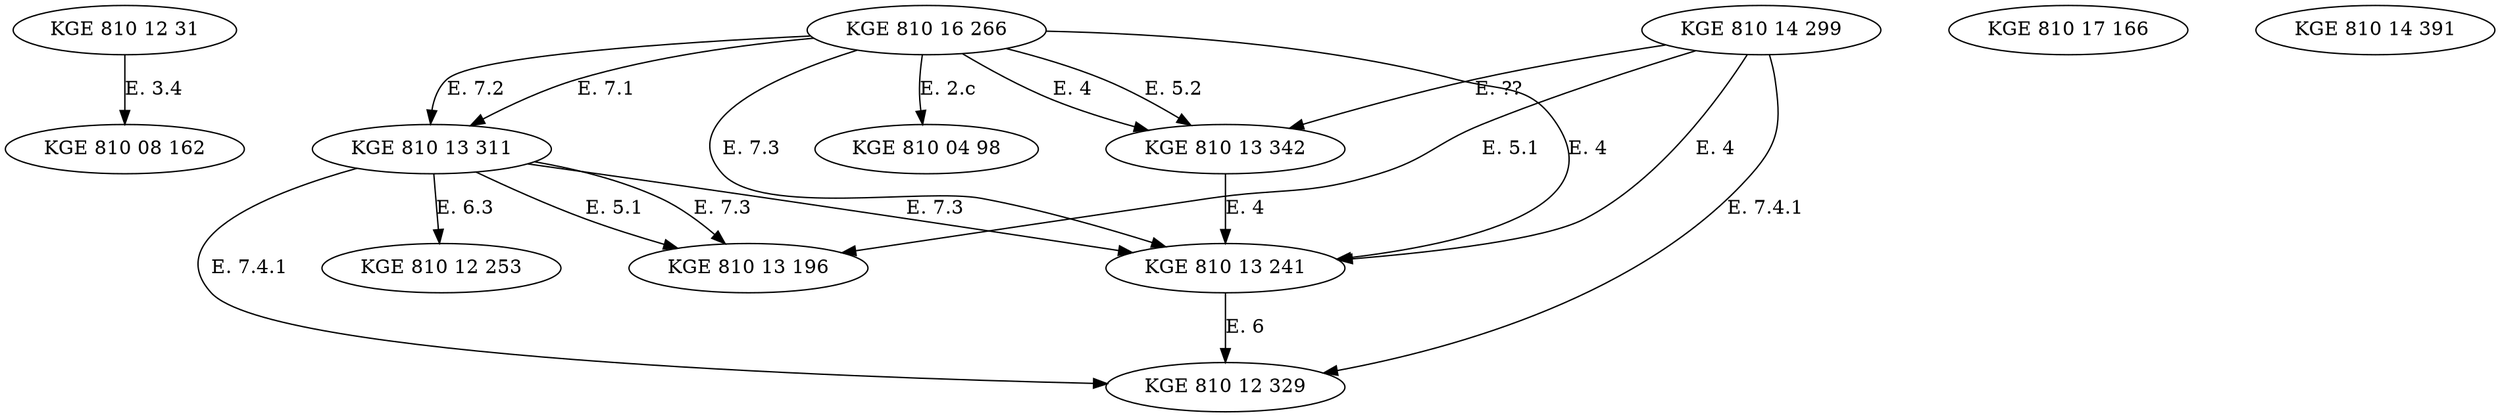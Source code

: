 digraph Beziehungen {
   nodesep=0.7


  /* 14. November 2012 */
   /* -- Note Beginn */ 
   /* !! Erwägung 3.2 betreffend aufsichtrechtlicher Anzeige */
   /* Die Zuständigkeit des SPD zum Erlass der angefochtenen Verfügung ergebe sich aufgrund des gesetzlichen Auftrags, */
   /* wonach der SPD zu überprüfen habe, ob im konkreten Fall ein Anspruch auf spezielle Förderung an einer Privat- */ 
   /* schule bestehe sowie aufgrund des Umstandes, dass das AVS ohne positiven Antrag des SPD  oder des KJPD keine  */
   /* Bewilligung aussprechen könne. */
   /* -- Note Ende */ 
   "KGE 810 12 31" -> "KGE 810 08 162"  [label="E. 3.4"]   /* in E. 3.4.2 */
   
   /* 13. November 2013 */ 
   "KGE 810 13 196"

   /* 08. Januar 2014*/
   /* -- Note Beginn */ 
   /* !! Erwägung 3.2 betreffend aufsichtrechtlicher Anzeige */
   /* Legal-Definition von Behindert(er) */
   /* -- Note Ende */ 
   "KGE 810 13 241" -> "KGE 810 12 329" [label="E. 6"] /* in E. 8.3 */

   /* 07. Mai 2014 */ 
   "KGE 810 13 342" -> "KGE 810 13 241" [label="E. 4"] /* in E. 5.0 */
 
   /* 19. März 2014 */
   /* -- Note Beginn */ 
   /* !! Erwägung 3.2 betreffend aufsichtrechtlicher Anzeige */
   /* Es wird von keiner Stelle bestritten, dass die öffentliche Schule nicht geeignet ist %/
   /* Jedoch gibt es anscheined nur eine Empfehlung des SPD */
   /* -- Note Ende */ 
   "KGE 810 13 311" -> "KGE 810 13 196" [label="E. 7.3"] /* in E. 5.4 */
   "KGE 810 13 311" -> "KGE 810 12 253" [label="E. 6.3"] /* in E. 7.1 */
   "KGE 810 13 311" -> "KGE 810 13 241" [label="E. 7.3"] /* in E. 7.2 */
   "KGE 810 13 311" -> "KGE 810 13 196" [label="E. 5.1"] /* in E. 7.3 */
   "KGE 810 13 311" -> "KGE 810 12 329" [label="E. 7.4.1"] /* in E. 7.3 */

   /* 17. Mai 2017 */
   "KGE 810 16 266" -> "KGE 810 13 342" [label="E. 4"]
   "KGE 810 16 266" -> "KGE 810 13 241" [label="E. 4"]
   "KGE 810 16 266" -> "KGE 810 13 342" [label="E. 5.2"]
   "KGE 810 16 266" -> "KGE 810 04 98" [label="E. 2.c"]
   "KGE 810 16 266" -> "KGE 810 13 311" [label="E. 7.1"]
   "KGE 810 16 266" -> "KGE 810 13 311" [label="E. 7.2"]
   "KGE 810 16 266" -> "KGE 810 13 241" [label="E. 7.3"]


   /* 25. Oktober 2017 */
   "KGE 810 17 166" 

   "KGE 810 14 299" -> "KGE 810 13 241" [label="E. 4"]
   "KGE 810 14 299" -> "KGE 810 13 342" [label="E. ??"]
   "KGE 810 14 299" -> "KGE 810 13 196" [label="E. 5.1"]
   "KGE 810 14 299" -> "KGE 810 12 329" [label="E. 7.4.1"]

   "KGE 810 14 391"

}
